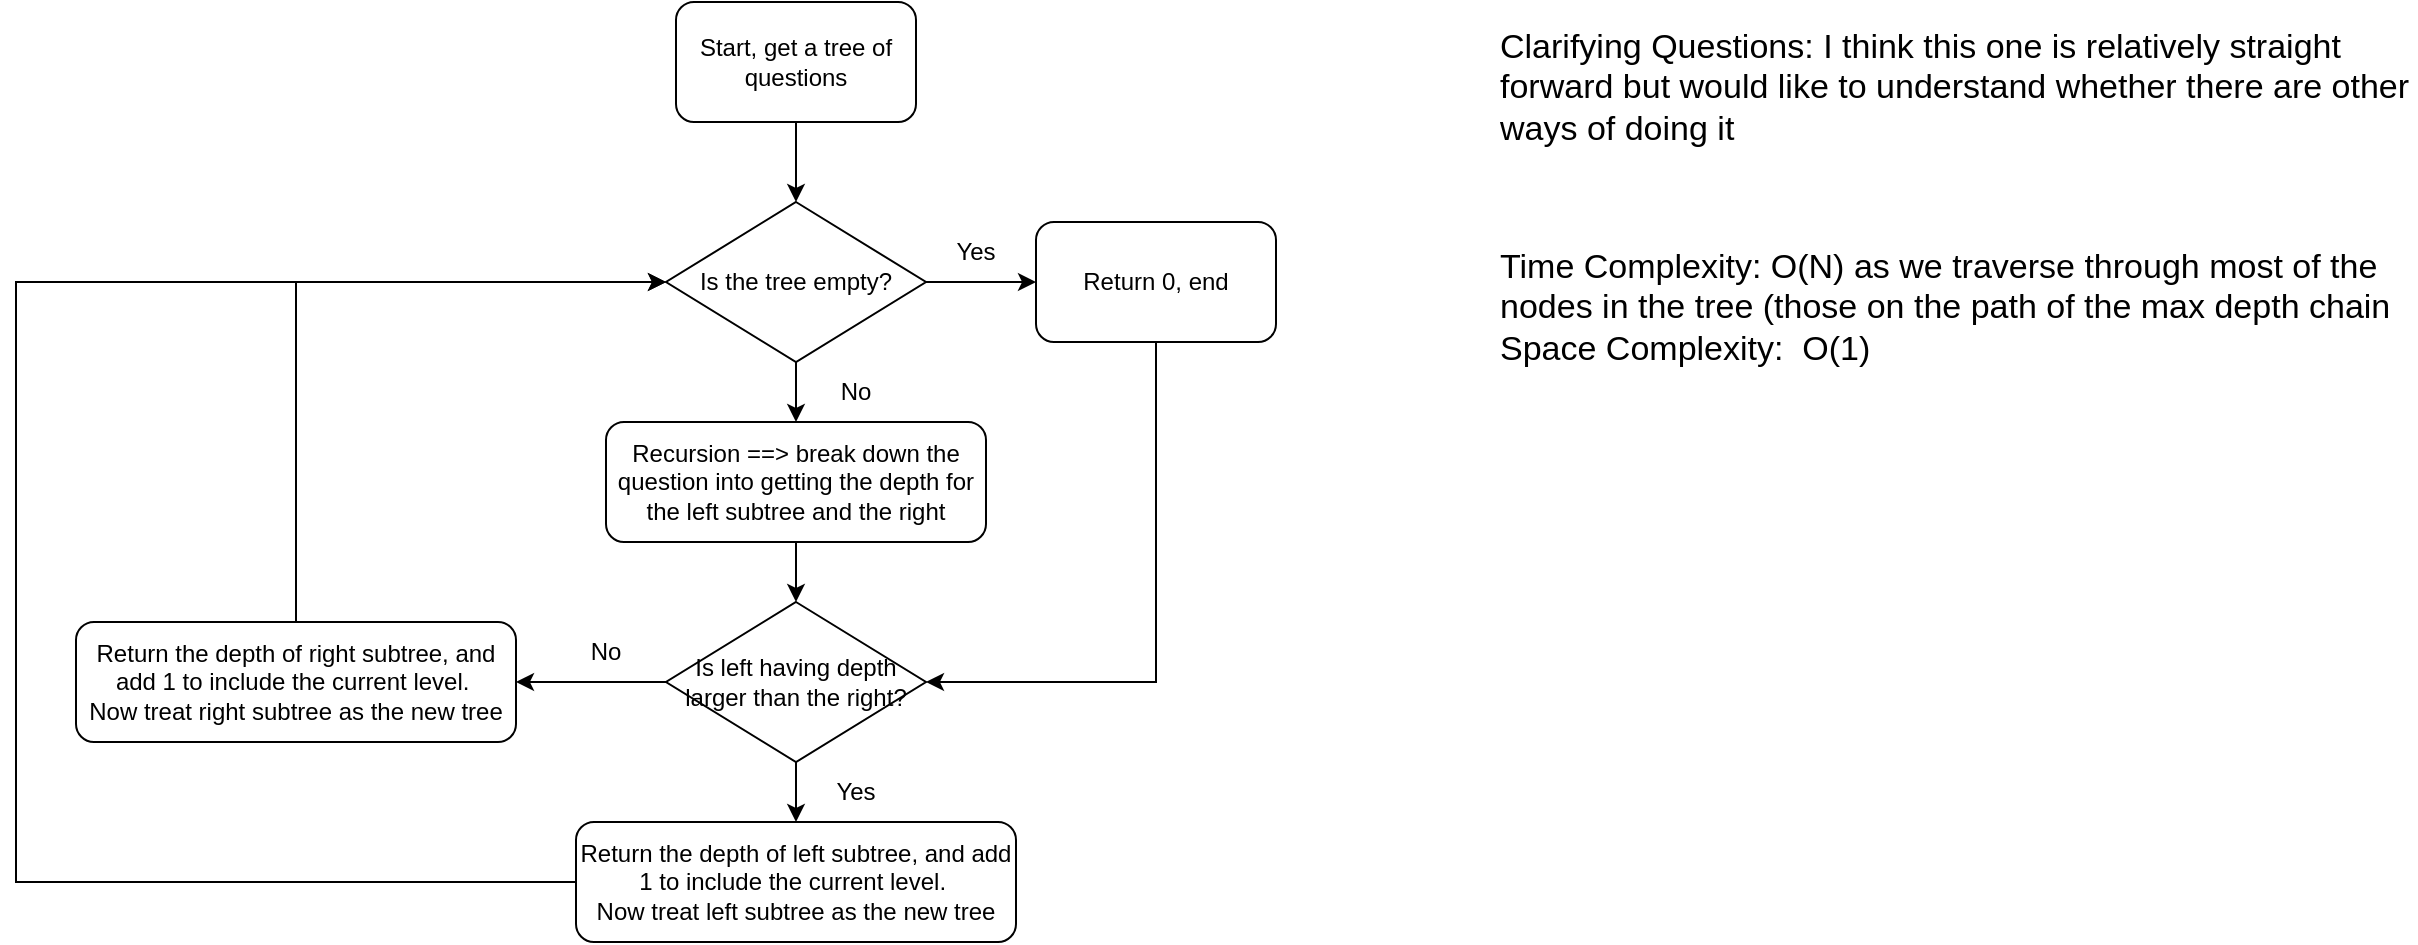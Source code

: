 <mxfile version="24.3.1" type="github">
  <diagram name="Page-1" id="C4PDSAe4Qy8FXduzYxeb">
    <mxGraphModel dx="2284" dy="772" grid="1" gridSize="10" guides="1" tooltips="1" connect="1" arrows="1" fold="1" page="1" pageScale="1" pageWidth="850" pageHeight="1100" math="0" shadow="0">
      <root>
        <mxCell id="0" />
        <mxCell id="1" parent="0" />
        <mxCell id="5h4jpkgTCpW7F42CD1rg-2" style="edgeStyle=orthogonalEdgeStyle;rounded=0;orthogonalLoop=1;jettySize=auto;html=1;exitX=0.5;exitY=1;exitDx=0;exitDy=0;entryX=0.5;entryY=0;entryDx=0;entryDy=0;" edge="1" parent="1" source="5h4jpkgTCpW7F42CD1rg-3" target="5h4jpkgTCpW7F42CD1rg-8">
          <mxGeometry relative="1" as="geometry" />
        </mxCell>
        <mxCell id="5h4jpkgTCpW7F42CD1rg-3" value="Start, get a tree of questions" style="rounded=1;whiteSpace=wrap;html=1;" vertex="1" parent="1">
          <mxGeometry x="180" y="80" width="120" height="60" as="geometry" />
        </mxCell>
        <mxCell id="5h4jpkgTCpW7F42CD1rg-4" style="edgeStyle=orthogonalEdgeStyle;rounded=0;orthogonalLoop=1;jettySize=auto;html=1;exitX=0.5;exitY=1;exitDx=0;exitDy=0;entryX=0.5;entryY=0;entryDx=0;entryDy=0;" edge="1" parent="1" source="5h4jpkgTCpW7F42CD1rg-5" target="5h4jpkgTCpW7F42CD1rg-13">
          <mxGeometry relative="1" as="geometry" />
        </mxCell>
        <mxCell id="5h4jpkgTCpW7F42CD1rg-5" value="Recursion ==&amp;gt; break down the question into getting the depth for the left subtree and the right" style="rounded=1;whiteSpace=wrap;html=1;" vertex="1" parent="1">
          <mxGeometry x="145" y="290" width="190" height="60" as="geometry" />
        </mxCell>
        <mxCell id="5h4jpkgTCpW7F42CD1rg-6" style="edgeStyle=orthogonalEdgeStyle;rounded=0;orthogonalLoop=1;jettySize=auto;html=1;exitX=1;exitY=0.5;exitDx=0;exitDy=0;" edge="1" parent="1" source="5h4jpkgTCpW7F42CD1rg-8" target="5h4jpkgTCpW7F42CD1rg-10">
          <mxGeometry relative="1" as="geometry" />
        </mxCell>
        <mxCell id="5h4jpkgTCpW7F42CD1rg-7" style="edgeStyle=orthogonalEdgeStyle;rounded=0;orthogonalLoop=1;jettySize=auto;html=1;exitX=0.5;exitY=1;exitDx=0;exitDy=0;entryX=0.5;entryY=0;entryDx=0;entryDy=0;" edge="1" parent="1" source="5h4jpkgTCpW7F42CD1rg-8" target="5h4jpkgTCpW7F42CD1rg-5">
          <mxGeometry relative="1" as="geometry" />
        </mxCell>
        <mxCell id="5h4jpkgTCpW7F42CD1rg-24" style="edgeStyle=orthogonalEdgeStyle;rounded=0;orthogonalLoop=1;jettySize=auto;html=1;exitX=0;exitY=0.5;exitDx=0;exitDy=0;" edge="1" parent="1" source="5h4jpkgTCpW7F42CD1rg-8">
          <mxGeometry relative="1" as="geometry">
            <mxPoint x="175" y="220" as="targetPoint" />
          </mxGeometry>
        </mxCell>
        <mxCell id="5h4jpkgTCpW7F42CD1rg-8" value="Is the tree empty?" style="rhombus;whiteSpace=wrap;html=1;" vertex="1" parent="1">
          <mxGeometry x="175" y="180" width="130" height="80" as="geometry" />
        </mxCell>
        <mxCell id="5h4jpkgTCpW7F42CD1rg-9" style="edgeStyle=orthogonalEdgeStyle;rounded=0;orthogonalLoop=1;jettySize=auto;html=1;exitX=0.5;exitY=1;exitDx=0;exitDy=0;entryX=1;entryY=0.5;entryDx=0;entryDy=0;" edge="1" parent="1" source="5h4jpkgTCpW7F42CD1rg-10" target="5h4jpkgTCpW7F42CD1rg-13">
          <mxGeometry relative="1" as="geometry" />
        </mxCell>
        <mxCell id="5h4jpkgTCpW7F42CD1rg-10" value="Return 0, end" style="rounded=1;whiteSpace=wrap;html=1;" vertex="1" parent="1">
          <mxGeometry x="360" y="190" width="120" height="60" as="geometry" />
        </mxCell>
        <mxCell id="5h4jpkgTCpW7F42CD1rg-11" style="edgeStyle=orthogonalEdgeStyle;rounded=0;orthogonalLoop=1;jettySize=auto;html=1;exitX=0.5;exitY=1;exitDx=0;exitDy=0;entryX=0.5;entryY=0;entryDx=0;entryDy=0;" edge="1" parent="1" source="5h4jpkgTCpW7F42CD1rg-13">
          <mxGeometry relative="1" as="geometry">
            <mxPoint x="240" y="490" as="targetPoint" />
          </mxGeometry>
        </mxCell>
        <mxCell id="5h4jpkgTCpW7F42CD1rg-12" style="edgeStyle=orthogonalEdgeStyle;rounded=0;orthogonalLoop=1;jettySize=auto;html=1;exitX=0;exitY=0.5;exitDx=0;exitDy=0;entryX=1;entryY=0.5;entryDx=0;entryDy=0;" edge="1" parent="1" source="5h4jpkgTCpW7F42CD1rg-13" target="5h4jpkgTCpW7F42CD1rg-15">
          <mxGeometry relative="1" as="geometry" />
        </mxCell>
        <mxCell id="5h4jpkgTCpW7F42CD1rg-13" value="Is left having depth larger than the right?" style="rhombus;whiteSpace=wrap;html=1;" vertex="1" parent="1">
          <mxGeometry x="175" y="380" width="130" height="80" as="geometry" />
        </mxCell>
        <mxCell id="5h4jpkgTCpW7F42CD1rg-25" style="edgeStyle=orthogonalEdgeStyle;rounded=0;orthogonalLoop=1;jettySize=auto;html=1;exitX=0.5;exitY=0;exitDx=0;exitDy=0;entryX=0;entryY=0.5;entryDx=0;entryDy=0;" edge="1" parent="1" source="5h4jpkgTCpW7F42CD1rg-15" target="5h4jpkgTCpW7F42CD1rg-8">
          <mxGeometry relative="1" as="geometry" />
        </mxCell>
        <mxCell id="5h4jpkgTCpW7F42CD1rg-15" value="Return the depth of right subtree, and add 1 to include the current level.&amp;nbsp;&lt;div&gt;Now treat right subtree as the new tree&lt;/div&gt;" style="rounded=1;whiteSpace=wrap;html=1;" vertex="1" parent="1">
          <mxGeometry x="-120" y="390" width="220" height="60" as="geometry" />
        </mxCell>
        <mxCell id="5h4jpkgTCpW7F42CD1rg-16" value="Yes" style="text;html=1;align=center;verticalAlign=middle;whiteSpace=wrap;rounded=0;" vertex="1" parent="1">
          <mxGeometry x="300" y="190" width="60" height="30" as="geometry" />
        </mxCell>
        <mxCell id="5h4jpkgTCpW7F42CD1rg-17" value="No" style="text;html=1;align=center;verticalAlign=middle;whiteSpace=wrap;rounded=0;" vertex="1" parent="1">
          <mxGeometry x="240" y="260" width="60" height="30" as="geometry" />
        </mxCell>
        <mxCell id="5h4jpkgTCpW7F42CD1rg-18" value="Yes" style="text;html=1;align=center;verticalAlign=middle;whiteSpace=wrap;rounded=0;" vertex="1" parent="1">
          <mxGeometry x="240" y="460" width="60" height="30" as="geometry" />
        </mxCell>
        <mxCell id="5h4jpkgTCpW7F42CD1rg-19" value="No" style="text;html=1;align=center;verticalAlign=middle;whiteSpace=wrap;rounded=0;" vertex="1" parent="1">
          <mxGeometry x="115" y="390" width="60" height="30" as="geometry" />
        </mxCell>
        <mxCell id="5h4jpkgTCpW7F42CD1rg-20" value="&lt;font style=&quot;font-size: 17px;&quot;&gt;Clarifying Questions: I think this one is relatively straight forward but would like to understand whether there are other ways of doing it&lt;/font&gt;&lt;span style=&quot;background-color: initial; color: rgba(0, 0, 0, 0); font-family: monospace; font-size: 0px; text-wrap: nowrap;&quot;&gt;3CmxGraphModel%3E%3Croot%3E%3CmxCell%20id%3D%220%22%2F%3E%3CmxCell%20id%3D%221%22%20parent%3D%220%22%2F%3E%3CmxCell%20id%3D%222%22%20value%3D%22%26lt%3Bspan%20style%3D%26quot%3Bfont-size%3A%2017px%3B%26quot%3B%26gt%3BTime%20Complexity%3A%20O(n)%20as%20we%20traverse%20through%20the%20list%26lt%3B%2Fspan%26gt%3B%26lt%3Bdiv%26gt%3B%26lt%3Bspan%20style%3D%26quot%3Bfont-size%3A%2017px%3B%26quot%3B%26gt%3BSpace%20Complexity%3A%26amp%3Bnbsp%3B%20O(1)%20as%20I%20just%20need%20three%20pointers%20(prev%2Fcurrent%2Fnext)%26lt%3Bbr%26gt%3B%26lt%3B%2Fspan%26gt%3B%26lt%3B%2Fdiv%26gt%3B%22%20style%3D%22text%3Bhtml%3D1%3Balign%3Dleft%3BverticalAlign%3Dmiddle%3BwhiteSpace%3Dwrap%3Brounded%3D0%3B%22%20vertex%3D%221%22%20parent%3D%221%22%3E%3CmxGeometry%20x%3D%2252%22%20y%3D%22680%22%20width%3D%22460%22%20height%3D%2285%22%20as%3D%22geometry%22%2F%3E%3C%2FmxCell%3E%3C%2Froot%3E%3C%2FmxGraphModel%3E&lt;/span&gt;" style="text;html=1;align=left;verticalAlign=middle;whiteSpace=wrap;rounded=0;" vertex="1" parent="1">
          <mxGeometry x="590" y="80" width="460" height="85" as="geometry" />
        </mxCell>
        <mxCell id="5h4jpkgTCpW7F42CD1rg-21" value="&lt;span style=&quot;font-size: 17px;&quot;&gt;Time Complexity: O(N) as we traverse through most of the nodes in the tree (those on the path of the max depth chain&lt;/span&gt;&lt;div&gt;&lt;span style=&quot;font-size: 17px;&quot;&gt;Space Complexity:&amp;nbsp; O(1)&amp;nbsp;&lt;br&gt;&lt;/span&gt;&lt;/div&gt;" style="text;html=1;align=left;verticalAlign=middle;whiteSpace=wrap;rounded=0;" vertex="1" parent="1">
          <mxGeometry x="590" y="190" width="460" height="85" as="geometry" />
        </mxCell>
        <mxCell id="5h4jpkgTCpW7F42CD1rg-22" value="Return the depth of left subtree, and add 1 to include the current level.&amp;nbsp;&lt;div&gt;Now treat left subtree as the new tree&lt;/div&gt;" style="rounded=1;whiteSpace=wrap;html=1;" vertex="1" parent="1">
          <mxGeometry x="130" y="490" width="220" height="60" as="geometry" />
        </mxCell>
        <mxCell id="5h4jpkgTCpW7F42CD1rg-23" value="" style="endArrow=classic;html=1;rounded=0;entryX=0;entryY=0.5;entryDx=0;entryDy=0;" edge="1" parent="1" source="5h4jpkgTCpW7F42CD1rg-22" target="5h4jpkgTCpW7F42CD1rg-8">
          <mxGeometry width="50" height="50" relative="1" as="geometry">
            <mxPoint x="400" y="420" as="sourcePoint" />
            <mxPoint x="450" y="370" as="targetPoint" />
            <Array as="points">
              <mxPoint x="-150" y="520" />
              <mxPoint x="-150" y="360" />
              <mxPoint x="-150" y="220" />
            </Array>
          </mxGeometry>
        </mxCell>
      </root>
    </mxGraphModel>
  </diagram>
</mxfile>

